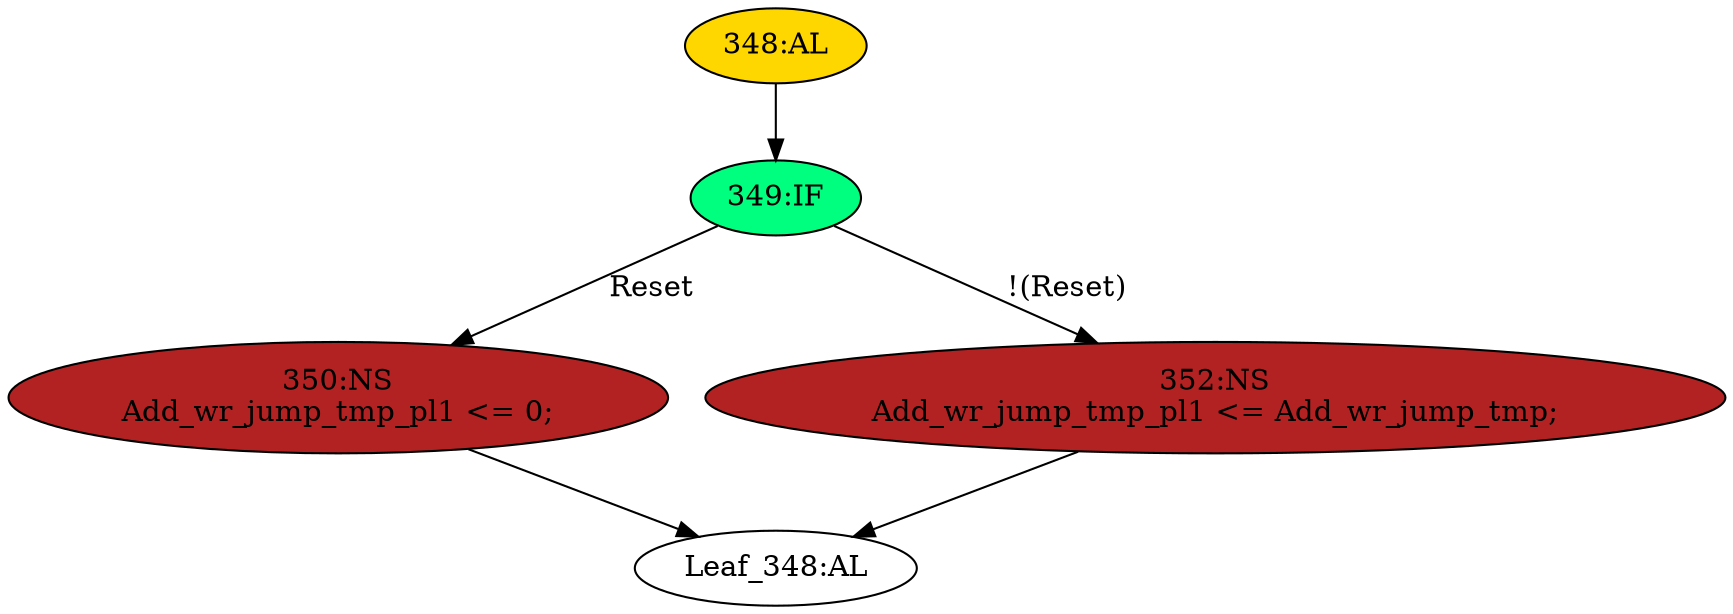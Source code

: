 strict digraph "" {
	node [label="\N"];
	"Leaf_348:AL"	 [def_var="['Add_wr_jump_tmp_pl1']",
		label="Leaf_348:AL"];
	"350:NS"	 [ast="<pyverilog.vparser.ast.NonblockingSubstitution object at 0x7fbd1c2d1150>",
		fillcolor=firebrick,
		label="350:NS
Add_wr_jump_tmp_pl1 <= 0;",
		statements="[<pyverilog.vparser.ast.NonblockingSubstitution object at 0x7fbd1c2d1150>]",
		style=filled,
		typ=NonblockingSubstitution];
	"350:NS" -> "Leaf_348:AL"	 [cond="[]",
		lineno=None];
	"349:IF"	 [ast="<pyverilog.vparser.ast.IfStatement object at 0x7fbd1c2d1350>",
		fillcolor=springgreen,
		label="349:IF",
		statements="[]",
		style=filled,
		typ=IfStatement];
	"349:IF" -> "350:NS"	 [cond="['Reset']",
		label=Reset,
		lineno=349];
	"352:NS"	 [ast="<pyverilog.vparser.ast.NonblockingSubstitution object at 0x7fbd1c2d13d0>",
		fillcolor=firebrick,
		label="352:NS
Add_wr_jump_tmp_pl1 <= Add_wr_jump_tmp;",
		statements="[<pyverilog.vparser.ast.NonblockingSubstitution object at 0x7fbd1c2d13d0>]",
		style=filled,
		typ=NonblockingSubstitution];
	"349:IF" -> "352:NS"	 [cond="['Reset']",
		label="!(Reset)",
		lineno=349];
	"348:AL"	 [ast="<pyverilog.vparser.ast.Always object at 0x7fbd1c2d15d0>",
		clk_sens=True,
		fillcolor=gold,
		label="348:AL",
		sens="['Clk_MAC', 'Reset']",
		statements="[]",
		style=filled,
		typ=Always,
		use_var="['Reset', 'Add_wr_jump_tmp']"];
	"348:AL" -> "349:IF"	 [cond="[]",
		lineno=None];
	"352:NS" -> "Leaf_348:AL"	 [cond="[]",
		lineno=None];
}

